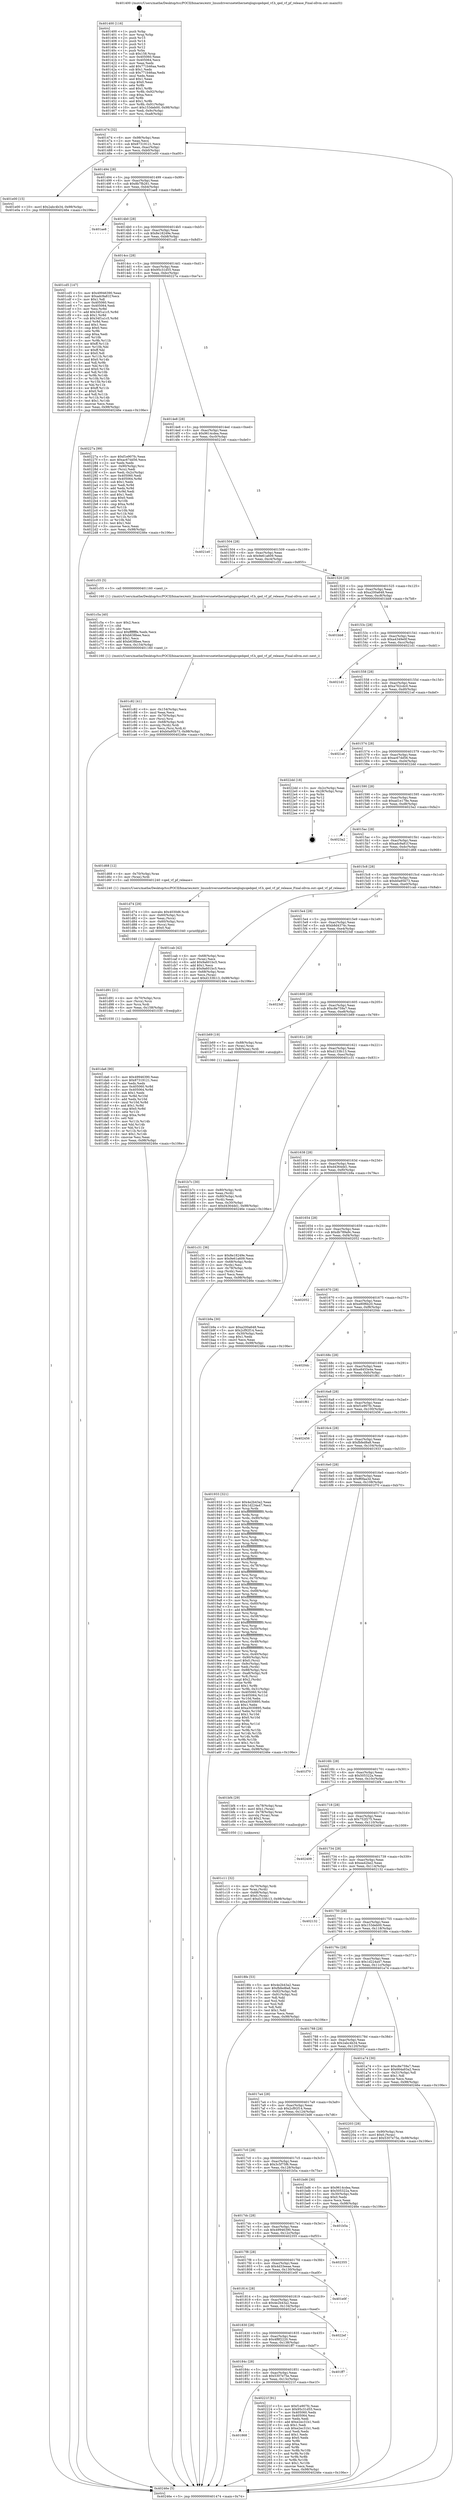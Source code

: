 digraph "0x401400" {
  label = "0x401400 (/mnt/c/Users/mathe/Desktop/tcc/POCII/binaries/extr_linuxdriversnetethernetqlogicqedqed_vf.h_qed_vf_pf_release_Final-ollvm.out::main(0))"
  labelloc = "t"
  node[shape=record]

  Entry [label="",width=0.3,height=0.3,shape=circle,fillcolor=black,style=filled]
  "0x401474" [label="{
     0x401474 [32]\l
     | [instrs]\l
     &nbsp;&nbsp;0x401474 \<+6\>: mov -0x98(%rbp),%eax\l
     &nbsp;&nbsp;0x40147a \<+2\>: mov %eax,%ecx\l
     &nbsp;&nbsp;0x40147c \<+6\>: sub $0x87319121,%ecx\l
     &nbsp;&nbsp;0x401482 \<+6\>: mov %eax,-0xac(%rbp)\l
     &nbsp;&nbsp;0x401488 \<+6\>: mov %ecx,-0xb0(%rbp)\l
     &nbsp;&nbsp;0x40148e \<+6\>: je 0000000000401e00 \<main+0xa00\>\l
  }"]
  "0x401e00" [label="{
     0x401e00 [15]\l
     | [instrs]\l
     &nbsp;&nbsp;0x401e00 \<+10\>: movl $0x2abc4b34,-0x98(%rbp)\l
     &nbsp;&nbsp;0x401e0a \<+5\>: jmp 000000000040246e \<main+0x106e\>\l
  }"]
  "0x401494" [label="{
     0x401494 [28]\l
     | [instrs]\l
     &nbsp;&nbsp;0x401494 \<+5\>: jmp 0000000000401499 \<main+0x99\>\l
     &nbsp;&nbsp;0x401499 \<+6\>: mov -0xac(%rbp),%eax\l
     &nbsp;&nbsp;0x40149f \<+5\>: sub $0x8b7fb261,%eax\l
     &nbsp;&nbsp;0x4014a4 \<+6\>: mov %eax,-0xb4(%rbp)\l
     &nbsp;&nbsp;0x4014aa \<+6\>: je 0000000000401ae8 \<main+0x6e8\>\l
  }"]
  Exit [label="",width=0.3,height=0.3,shape=circle,fillcolor=black,style=filled,peripheries=2]
  "0x401ae8" [label="{
     0x401ae8\l
  }", style=dashed]
  "0x4014b0" [label="{
     0x4014b0 [28]\l
     | [instrs]\l
     &nbsp;&nbsp;0x4014b0 \<+5\>: jmp 00000000004014b5 \<main+0xb5\>\l
     &nbsp;&nbsp;0x4014b5 \<+6\>: mov -0xac(%rbp),%eax\l
     &nbsp;&nbsp;0x4014bb \<+5\>: sub $0x8e18249e,%eax\l
     &nbsp;&nbsp;0x4014c0 \<+6\>: mov %eax,-0xb8(%rbp)\l
     &nbsp;&nbsp;0x4014c6 \<+6\>: je 0000000000401cd5 \<main+0x8d5\>\l
  }"]
  "0x401868" [label="{
     0x401868\l
  }", style=dashed]
  "0x401cd5" [label="{
     0x401cd5 [147]\l
     | [instrs]\l
     &nbsp;&nbsp;0x401cd5 \<+5\>: mov $0x49946390,%eax\l
     &nbsp;&nbsp;0x401cda \<+5\>: mov $0xadc9a81f,%ecx\l
     &nbsp;&nbsp;0x401cdf \<+2\>: mov $0x1,%dl\l
     &nbsp;&nbsp;0x401ce1 \<+7\>: mov 0x405060,%esi\l
     &nbsp;&nbsp;0x401ce8 \<+7\>: mov 0x405064,%edi\l
     &nbsp;&nbsp;0x401cef \<+3\>: mov %esi,%r8d\l
     &nbsp;&nbsp;0x401cf2 \<+7\>: add $0x34f1a1c5,%r8d\l
     &nbsp;&nbsp;0x401cf9 \<+4\>: sub $0x1,%r8d\l
     &nbsp;&nbsp;0x401cfd \<+7\>: sub $0x34f1a1c5,%r8d\l
     &nbsp;&nbsp;0x401d04 \<+4\>: imul %r8d,%esi\l
     &nbsp;&nbsp;0x401d08 \<+3\>: and $0x1,%esi\l
     &nbsp;&nbsp;0x401d0b \<+3\>: cmp $0x0,%esi\l
     &nbsp;&nbsp;0x401d0e \<+4\>: sete %r9b\l
     &nbsp;&nbsp;0x401d12 \<+3\>: cmp $0xa,%edi\l
     &nbsp;&nbsp;0x401d15 \<+4\>: setl %r10b\l
     &nbsp;&nbsp;0x401d19 \<+3\>: mov %r9b,%r11b\l
     &nbsp;&nbsp;0x401d1c \<+4\>: xor $0xff,%r11b\l
     &nbsp;&nbsp;0x401d20 \<+3\>: mov %r10b,%bl\l
     &nbsp;&nbsp;0x401d23 \<+3\>: xor $0xff,%bl\l
     &nbsp;&nbsp;0x401d26 \<+3\>: xor $0x0,%dl\l
     &nbsp;&nbsp;0x401d29 \<+3\>: mov %r11b,%r14b\l
     &nbsp;&nbsp;0x401d2c \<+4\>: and $0x0,%r14b\l
     &nbsp;&nbsp;0x401d30 \<+3\>: and %dl,%r9b\l
     &nbsp;&nbsp;0x401d33 \<+3\>: mov %bl,%r15b\l
     &nbsp;&nbsp;0x401d36 \<+4\>: and $0x0,%r15b\l
     &nbsp;&nbsp;0x401d3a \<+3\>: and %dl,%r10b\l
     &nbsp;&nbsp;0x401d3d \<+3\>: or %r9b,%r14b\l
     &nbsp;&nbsp;0x401d40 \<+3\>: or %r10b,%r15b\l
     &nbsp;&nbsp;0x401d43 \<+3\>: xor %r15b,%r14b\l
     &nbsp;&nbsp;0x401d46 \<+3\>: or %bl,%r11b\l
     &nbsp;&nbsp;0x401d49 \<+4\>: xor $0xff,%r11b\l
     &nbsp;&nbsp;0x401d4d \<+3\>: or $0x0,%dl\l
     &nbsp;&nbsp;0x401d50 \<+3\>: and %dl,%r11b\l
     &nbsp;&nbsp;0x401d53 \<+3\>: or %r11b,%r14b\l
     &nbsp;&nbsp;0x401d56 \<+4\>: test $0x1,%r14b\l
     &nbsp;&nbsp;0x401d5a \<+3\>: cmovne %ecx,%eax\l
     &nbsp;&nbsp;0x401d5d \<+6\>: mov %eax,-0x98(%rbp)\l
     &nbsp;&nbsp;0x401d63 \<+5\>: jmp 000000000040246e \<main+0x106e\>\l
  }"]
  "0x4014cc" [label="{
     0x4014cc [28]\l
     | [instrs]\l
     &nbsp;&nbsp;0x4014cc \<+5\>: jmp 00000000004014d1 \<main+0xd1\>\l
     &nbsp;&nbsp;0x4014d1 \<+6\>: mov -0xac(%rbp),%eax\l
     &nbsp;&nbsp;0x4014d7 \<+5\>: sub $0x95c31d55,%eax\l
     &nbsp;&nbsp;0x4014dc \<+6\>: mov %eax,-0xbc(%rbp)\l
     &nbsp;&nbsp;0x4014e2 \<+6\>: je 000000000040227a \<main+0xe7a\>\l
  }"]
  "0x40221f" [label="{
     0x40221f [91]\l
     | [instrs]\l
     &nbsp;&nbsp;0x40221f \<+5\>: mov $0xf1e907fc,%eax\l
     &nbsp;&nbsp;0x402224 \<+5\>: mov $0x95c31d55,%ecx\l
     &nbsp;&nbsp;0x402229 \<+7\>: mov 0x405060,%edx\l
     &nbsp;&nbsp;0x402230 \<+7\>: mov 0x405064,%esi\l
     &nbsp;&nbsp;0x402237 \<+2\>: mov %edx,%edi\l
     &nbsp;&nbsp;0x402239 \<+6\>: add $0xe2ec31b1,%edi\l
     &nbsp;&nbsp;0x40223f \<+3\>: sub $0x1,%edi\l
     &nbsp;&nbsp;0x402242 \<+6\>: sub $0xe2ec31b1,%edi\l
     &nbsp;&nbsp;0x402248 \<+3\>: imul %edi,%edx\l
     &nbsp;&nbsp;0x40224b \<+3\>: and $0x1,%edx\l
     &nbsp;&nbsp;0x40224e \<+3\>: cmp $0x0,%edx\l
     &nbsp;&nbsp;0x402251 \<+4\>: sete %r8b\l
     &nbsp;&nbsp;0x402255 \<+3\>: cmp $0xa,%esi\l
     &nbsp;&nbsp;0x402258 \<+4\>: setl %r9b\l
     &nbsp;&nbsp;0x40225c \<+3\>: mov %r8b,%r10b\l
     &nbsp;&nbsp;0x40225f \<+3\>: and %r9b,%r10b\l
     &nbsp;&nbsp;0x402262 \<+3\>: xor %r9b,%r8b\l
     &nbsp;&nbsp;0x402265 \<+3\>: or %r8b,%r10b\l
     &nbsp;&nbsp;0x402268 \<+4\>: test $0x1,%r10b\l
     &nbsp;&nbsp;0x40226c \<+3\>: cmovne %ecx,%eax\l
     &nbsp;&nbsp;0x40226f \<+6\>: mov %eax,-0x98(%rbp)\l
     &nbsp;&nbsp;0x402275 \<+5\>: jmp 000000000040246e \<main+0x106e\>\l
  }"]
  "0x40227a" [label="{
     0x40227a [99]\l
     | [instrs]\l
     &nbsp;&nbsp;0x40227a \<+5\>: mov $0xf1e907fc,%eax\l
     &nbsp;&nbsp;0x40227f \<+5\>: mov $0xac67dd56,%ecx\l
     &nbsp;&nbsp;0x402284 \<+2\>: xor %edx,%edx\l
     &nbsp;&nbsp;0x402286 \<+7\>: mov -0x90(%rbp),%rsi\l
     &nbsp;&nbsp;0x40228d \<+2\>: mov (%rsi),%edi\l
     &nbsp;&nbsp;0x40228f \<+3\>: mov %edi,-0x2c(%rbp)\l
     &nbsp;&nbsp;0x402292 \<+7\>: mov 0x405060,%edi\l
     &nbsp;&nbsp;0x402299 \<+8\>: mov 0x405064,%r8d\l
     &nbsp;&nbsp;0x4022a1 \<+3\>: sub $0x1,%edx\l
     &nbsp;&nbsp;0x4022a4 \<+3\>: mov %edi,%r9d\l
     &nbsp;&nbsp;0x4022a7 \<+3\>: add %edx,%r9d\l
     &nbsp;&nbsp;0x4022aa \<+4\>: imul %r9d,%edi\l
     &nbsp;&nbsp;0x4022ae \<+3\>: and $0x1,%edi\l
     &nbsp;&nbsp;0x4022b1 \<+3\>: cmp $0x0,%edi\l
     &nbsp;&nbsp;0x4022b4 \<+4\>: sete %r10b\l
     &nbsp;&nbsp;0x4022b8 \<+4\>: cmp $0xa,%r8d\l
     &nbsp;&nbsp;0x4022bc \<+4\>: setl %r11b\l
     &nbsp;&nbsp;0x4022c0 \<+3\>: mov %r10b,%bl\l
     &nbsp;&nbsp;0x4022c3 \<+3\>: and %r11b,%bl\l
     &nbsp;&nbsp;0x4022c6 \<+3\>: xor %r11b,%r10b\l
     &nbsp;&nbsp;0x4022c9 \<+3\>: or %r10b,%bl\l
     &nbsp;&nbsp;0x4022cc \<+3\>: test $0x1,%bl\l
     &nbsp;&nbsp;0x4022cf \<+3\>: cmovne %ecx,%eax\l
     &nbsp;&nbsp;0x4022d2 \<+6\>: mov %eax,-0x98(%rbp)\l
     &nbsp;&nbsp;0x4022d8 \<+5\>: jmp 000000000040246e \<main+0x106e\>\l
  }"]
  "0x4014e8" [label="{
     0x4014e8 [28]\l
     | [instrs]\l
     &nbsp;&nbsp;0x4014e8 \<+5\>: jmp 00000000004014ed \<main+0xed\>\l
     &nbsp;&nbsp;0x4014ed \<+6\>: mov -0xac(%rbp),%eax\l
     &nbsp;&nbsp;0x4014f3 \<+5\>: sub $0x9614cdea,%eax\l
     &nbsp;&nbsp;0x4014f8 \<+6\>: mov %eax,-0xc0(%rbp)\l
     &nbsp;&nbsp;0x4014fe \<+6\>: je 00000000004021e0 \<main+0xde0\>\l
  }"]
  "0x40184c" [label="{
     0x40184c [28]\l
     | [instrs]\l
     &nbsp;&nbsp;0x40184c \<+5\>: jmp 0000000000401851 \<main+0x451\>\l
     &nbsp;&nbsp;0x401851 \<+6\>: mov -0xac(%rbp),%eax\l
     &nbsp;&nbsp;0x401857 \<+5\>: sub $0x5307e75e,%eax\l
     &nbsp;&nbsp;0x40185c \<+6\>: mov %eax,-0x13c(%rbp)\l
     &nbsp;&nbsp;0x401862 \<+6\>: je 000000000040221f \<main+0xe1f\>\l
  }"]
  "0x4021e0" [label="{
     0x4021e0\l
  }", style=dashed]
  "0x401504" [label="{
     0x401504 [28]\l
     | [instrs]\l
     &nbsp;&nbsp;0x401504 \<+5\>: jmp 0000000000401509 \<main+0x109\>\l
     &nbsp;&nbsp;0x401509 \<+6\>: mov -0xac(%rbp),%eax\l
     &nbsp;&nbsp;0x40150f \<+5\>: sub $0x9e61a609,%eax\l
     &nbsp;&nbsp;0x401514 \<+6\>: mov %eax,-0xc4(%rbp)\l
     &nbsp;&nbsp;0x40151a \<+6\>: je 0000000000401c55 \<main+0x855\>\l
  }"]
  "0x401ff7" [label="{
     0x401ff7\l
  }", style=dashed]
  "0x401c55" [label="{
     0x401c55 [5]\l
     | [instrs]\l
     &nbsp;&nbsp;0x401c55 \<+5\>: call 0000000000401160 \<next_i\>\l
     | [calls]\l
     &nbsp;&nbsp;0x401160 \{1\} (/mnt/c/Users/mathe/Desktop/tcc/POCII/binaries/extr_linuxdriversnetethernetqlogicqedqed_vf.h_qed_vf_pf_release_Final-ollvm.out::next_i)\l
  }"]
  "0x401520" [label="{
     0x401520 [28]\l
     | [instrs]\l
     &nbsp;&nbsp;0x401520 \<+5\>: jmp 0000000000401525 \<main+0x125\>\l
     &nbsp;&nbsp;0x401525 \<+6\>: mov -0xac(%rbp),%eax\l
     &nbsp;&nbsp;0x40152b \<+5\>: sub $0xa200a648,%eax\l
     &nbsp;&nbsp;0x401530 \<+6\>: mov %eax,-0xc8(%rbp)\l
     &nbsp;&nbsp;0x401536 \<+6\>: je 0000000000401bb8 \<main+0x7b8\>\l
  }"]
  "0x401830" [label="{
     0x401830 [28]\l
     | [instrs]\l
     &nbsp;&nbsp;0x401830 \<+5\>: jmp 0000000000401835 \<main+0x435\>\l
     &nbsp;&nbsp;0x401835 \<+6\>: mov -0xac(%rbp),%eax\l
     &nbsp;&nbsp;0x40183b \<+5\>: sub $0x4f8f2220,%eax\l
     &nbsp;&nbsp;0x401840 \<+6\>: mov %eax,-0x138(%rbp)\l
     &nbsp;&nbsp;0x401846 \<+6\>: je 0000000000401ff7 \<main+0xbf7\>\l
  }"]
  "0x401bb8" [label="{
     0x401bb8\l
  }", style=dashed]
  "0x40153c" [label="{
     0x40153c [28]\l
     | [instrs]\l
     &nbsp;&nbsp;0x40153c \<+5\>: jmp 0000000000401541 \<main+0x141\>\l
     &nbsp;&nbsp;0x401541 \<+6\>: mov -0xac(%rbp),%eax\l
     &nbsp;&nbsp;0x401547 \<+5\>: sub $0xa4349e0f,%eax\l
     &nbsp;&nbsp;0x40154c \<+6\>: mov %eax,-0xcc(%rbp)\l
     &nbsp;&nbsp;0x401552 \<+6\>: je 00000000004021d1 \<main+0xdd1\>\l
  }"]
  "0x4022ef" [label="{
     0x4022ef\l
  }", style=dashed]
  "0x4021d1" [label="{
     0x4021d1\l
  }", style=dashed]
  "0x401558" [label="{
     0x401558 [28]\l
     | [instrs]\l
     &nbsp;&nbsp;0x401558 \<+5\>: jmp 000000000040155d \<main+0x15d\>\l
     &nbsp;&nbsp;0x40155d \<+6\>: mov -0xac(%rbp),%eax\l
     &nbsp;&nbsp;0x401563 \<+5\>: sub $0xa762cdc0,%eax\l
     &nbsp;&nbsp;0x401568 \<+6\>: mov %eax,-0xd0(%rbp)\l
     &nbsp;&nbsp;0x40156e \<+6\>: je 00000000004021ef \<main+0xdef\>\l
  }"]
  "0x401814" [label="{
     0x401814 [28]\l
     | [instrs]\l
     &nbsp;&nbsp;0x401814 \<+5\>: jmp 0000000000401819 \<main+0x419\>\l
     &nbsp;&nbsp;0x401819 \<+6\>: mov -0xac(%rbp),%eax\l
     &nbsp;&nbsp;0x40181f \<+5\>: sub $0x4e2b43a2,%eax\l
     &nbsp;&nbsp;0x401824 \<+6\>: mov %eax,-0x134(%rbp)\l
     &nbsp;&nbsp;0x40182a \<+6\>: je 00000000004022ef \<main+0xeef\>\l
  }"]
  "0x4021ef" [label="{
     0x4021ef\l
  }", style=dashed]
  "0x401574" [label="{
     0x401574 [28]\l
     | [instrs]\l
     &nbsp;&nbsp;0x401574 \<+5\>: jmp 0000000000401579 \<main+0x179\>\l
     &nbsp;&nbsp;0x401579 \<+6\>: mov -0xac(%rbp),%eax\l
     &nbsp;&nbsp;0x40157f \<+5\>: sub $0xac67dd56,%eax\l
     &nbsp;&nbsp;0x401584 \<+6\>: mov %eax,-0xd4(%rbp)\l
     &nbsp;&nbsp;0x40158a \<+6\>: je 00000000004022dd \<main+0xedd\>\l
  }"]
  "0x401e0f" [label="{
     0x401e0f\l
  }", style=dashed]
  "0x4022dd" [label="{
     0x4022dd [18]\l
     | [instrs]\l
     &nbsp;&nbsp;0x4022dd \<+3\>: mov -0x2c(%rbp),%eax\l
     &nbsp;&nbsp;0x4022e0 \<+4\>: lea -0x28(%rbp),%rsp\l
     &nbsp;&nbsp;0x4022e4 \<+1\>: pop %rbx\l
     &nbsp;&nbsp;0x4022e5 \<+2\>: pop %r12\l
     &nbsp;&nbsp;0x4022e7 \<+2\>: pop %r13\l
     &nbsp;&nbsp;0x4022e9 \<+2\>: pop %r14\l
     &nbsp;&nbsp;0x4022eb \<+2\>: pop %r15\l
     &nbsp;&nbsp;0x4022ed \<+1\>: pop %rbp\l
     &nbsp;&nbsp;0x4022ee \<+1\>: ret\l
  }"]
  "0x401590" [label="{
     0x401590 [28]\l
     | [instrs]\l
     &nbsp;&nbsp;0x401590 \<+5\>: jmp 0000000000401595 \<main+0x195\>\l
     &nbsp;&nbsp;0x401595 \<+6\>: mov -0xac(%rbp),%eax\l
     &nbsp;&nbsp;0x40159b \<+5\>: sub $0xad1e178e,%eax\l
     &nbsp;&nbsp;0x4015a0 \<+6\>: mov %eax,-0xd8(%rbp)\l
     &nbsp;&nbsp;0x4015a6 \<+6\>: je 00000000004023a2 \<main+0xfa2\>\l
  }"]
  "0x4017f8" [label="{
     0x4017f8 [28]\l
     | [instrs]\l
     &nbsp;&nbsp;0x4017f8 \<+5\>: jmp 00000000004017fd \<main+0x3fd\>\l
     &nbsp;&nbsp;0x4017fd \<+6\>: mov -0xac(%rbp),%eax\l
     &nbsp;&nbsp;0x401803 \<+5\>: sub $0x4d33eeae,%eax\l
     &nbsp;&nbsp;0x401808 \<+6\>: mov %eax,-0x130(%rbp)\l
     &nbsp;&nbsp;0x40180e \<+6\>: je 0000000000401e0f \<main+0xa0f\>\l
  }"]
  "0x4023a2" [label="{
     0x4023a2\l
  }", style=dashed]
  "0x4015ac" [label="{
     0x4015ac [28]\l
     | [instrs]\l
     &nbsp;&nbsp;0x4015ac \<+5\>: jmp 00000000004015b1 \<main+0x1b1\>\l
     &nbsp;&nbsp;0x4015b1 \<+6\>: mov -0xac(%rbp),%eax\l
     &nbsp;&nbsp;0x4015b7 \<+5\>: sub $0xadc9a81f,%eax\l
     &nbsp;&nbsp;0x4015bc \<+6\>: mov %eax,-0xdc(%rbp)\l
     &nbsp;&nbsp;0x4015c2 \<+6\>: je 0000000000401d68 \<main+0x968\>\l
  }"]
  "0x402355" [label="{
     0x402355\l
  }", style=dashed]
  "0x401d68" [label="{
     0x401d68 [12]\l
     | [instrs]\l
     &nbsp;&nbsp;0x401d68 \<+4\>: mov -0x70(%rbp),%rax\l
     &nbsp;&nbsp;0x401d6c \<+3\>: mov (%rax),%rdi\l
     &nbsp;&nbsp;0x401d6f \<+5\>: call 0000000000401240 \<qed_vf_pf_release\>\l
     | [calls]\l
     &nbsp;&nbsp;0x401240 \{1\} (/mnt/c/Users/mathe/Desktop/tcc/POCII/binaries/extr_linuxdriversnetethernetqlogicqedqed_vf.h_qed_vf_pf_release_Final-ollvm.out::qed_vf_pf_release)\l
  }"]
  "0x4015c8" [label="{
     0x4015c8 [28]\l
     | [instrs]\l
     &nbsp;&nbsp;0x4015c8 \<+5\>: jmp 00000000004015cd \<main+0x1cd\>\l
     &nbsp;&nbsp;0x4015cd \<+6\>: mov -0xac(%rbp),%eax\l
     &nbsp;&nbsp;0x4015d3 \<+5\>: sub $0xb0a95b73,%eax\l
     &nbsp;&nbsp;0x4015d8 \<+6\>: mov %eax,-0xe0(%rbp)\l
     &nbsp;&nbsp;0x4015de \<+6\>: je 0000000000401cab \<main+0x8ab\>\l
  }"]
  "0x4017dc" [label="{
     0x4017dc [28]\l
     | [instrs]\l
     &nbsp;&nbsp;0x4017dc \<+5\>: jmp 00000000004017e1 \<main+0x3e1\>\l
     &nbsp;&nbsp;0x4017e1 \<+6\>: mov -0xac(%rbp),%eax\l
     &nbsp;&nbsp;0x4017e7 \<+5\>: sub $0x49946390,%eax\l
     &nbsp;&nbsp;0x4017ec \<+6\>: mov %eax,-0x12c(%rbp)\l
     &nbsp;&nbsp;0x4017f2 \<+6\>: je 0000000000402355 \<main+0xf55\>\l
  }"]
  "0x401cab" [label="{
     0x401cab [42]\l
     | [instrs]\l
     &nbsp;&nbsp;0x401cab \<+4\>: mov -0x68(%rbp),%rax\l
     &nbsp;&nbsp;0x401caf \<+2\>: mov (%rax),%ecx\l
     &nbsp;&nbsp;0x401cb1 \<+6\>: add $0x9a601bc5,%ecx\l
     &nbsp;&nbsp;0x401cb7 \<+3\>: add $0x1,%ecx\l
     &nbsp;&nbsp;0x401cba \<+6\>: sub $0x9a601bc5,%ecx\l
     &nbsp;&nbsp;0x401cc0 \<+4\>: mov -0x68(%rbp),%rax\l
     &nbsp;&nbsp;0x401cc4 \<+2\>: mov %ecx,(%rax)\l
     &nbsp;&nbsp;0x401cc6 \<+10\>: movl $0xd133fc13,-0x98(%rbp)\l
     &nbsp;&nbsp;0x401cd0 \<+5\>: jmp 000000000040246e \<main+0x106e\>\l
  }"]
  "0x4015e4" [label="{
     0x4015e4 [28]\l
     | [instrs]\l
     &nbsp;&nbsp;0x4015e4 \<+5\>: jmp 00000000004015e9 \<main+0x1e9\>\l
     &nbsp;&nbsp;0x4015e9 \<+6\>: mov -0xac(%rbp),%eax\l
     &nbsp;&nbsp;0x4015ef \<+5\>: sub $0xb8d4374c,%eax\l
     &nbsp;&nbsp;0x4015f4 \<+6\>: mov %eax,-0xe4(%rbp)\l
     &nbsp;&nbsp;0x4015fa \<+6\>: je 00000000004023df \<main+0xfdf\>\l
  }"]
  "0x401b5a" [label="{
     0x401b5a\l
  }", style=dashed]
  "0x4023df" [label="{
     0x4023df\l
  }", style=dashed]
  "0x401600" [label="{
     0x401600 [28]\l
     | [instrs]\l
     &nbsp;&nbsp;0x401600 \<+5\>: jmp 0000000000401605 \<main+0x205\>\l
     &nbsp;&nbsp;0x401605 \<+6\>: mov -0xac(%rbp),%eax\l
     &nbsp;&nbsp;0x40160b \<+5\>: sub $0xc8e759a7,%eax\l
     &nbsp;&nbsp;0x401610 \<+6\>: mov %eax,-0xe8(%rbp)\l
     &nbsp;&nbsp;0x401616 \<+6\>: je 0000000000401b69 \<main+0x769\>\l
  }"]
  "0x401da6" [label="{
     0x401da6 [90]\l
     | [instrs]\l
     &nbsp;&nbsp;0x401da6 \<+5\>: mov $0x49946390,%eax\l
     &nbsp;&nbsp;0x401dab \<+5\>: mov $0x87319121,%esi\l
     &nbsp;&nbsp;0x401db0 \<+2\>: xor %edx,%edx\l
     &nbsp;&nbsp;0x401db2 \<+8\>: mov 0x405060,%r8d\l
     &nbsp;&nbsp;0x401dba \<+8\>: mov 0x405064,%r9d\l
     &nbsp;&nbsp;0x401dc2 \<+3\>: sub $0x1,%edx\l
     &nbsp;&nbsp;0x401dc5 \<+3\>: mov %r8d,%r10d\l
     &nbsp;&nbsp;0x401dc8 \<+3\>: add %edx,%r10d\l
     &nbsp;&nbsp;0x401dcb \<+4\>: imul %r10d,%r8d\l
     &nbsp;&nbsp;0x401dcf \<+4\>: and $0x1,%r8d\l
     &nbsp;&nbsp;0x401dd3 \<+4\>: cmp $0x0,%r8d\l
     &nbsp;&nbsp;0x401dd7 \<+4\>: sete %r11b\l
     &nbsp;&nbsp;0x401ddb \<+4\>: cmp $0xa,%r9d\l
     &nbsp;&nbsp;0x401ddf \<+3\>: setl %bl\l
     &nbsp;&nbsp;0x401de2 \<+3\>: mov %r11b,%r14b\l
     &nbsp;&nbsp;0x401de5 \<+3\>: and %bl,%r14b\l
     &nbsp;&nbsp;0x401de8 \<+3\>: xor %bl,%r11b\l
     &nbsp;&nbsp;0x401deb \<+3\>: or %r11b,%r14b\l
     &nbsp;&nbsp;0x401dee \<+4\>: test $0x1,%r14b\l
     &nbsp;&nbsp;0x401df2 \<+3\>: cmovne %esi,%eax\l
     &nbsp;&nbsp;0x401df5 \<+6\>: mov %eax,-0x98(%rbp)\l
     &nbsp;&nbsp;0x401dfb \<+5\>: jmp 000000000040246e \<main+0x106e\>\l
  }"]
  "0x401b69" [label="{
     0x401b69 [19]\l
     | [instrs]\l
     &nbsp;&nbsp;0x401b69 \<+7\>: mov -0x88(%rbp),%rax\l
     &nbsp;&nbsp;0x401b70 \<+3\>: mov (%rax),%rax\l
     &nbsp;&nbsp;0x401b73 \<+4\>: mov 0x8(%rax),%rdi\l
     &nbsp;&nbsp;0x401b77 \<+5\>: call 0000000000401060 \<atoi@plt\>\l
     | [calls]\l
     &nbsp;&nbsp;0x401060 \{1\} (unknown)\l
  }"]
  "0x40161c" [label="{
     0x40161c [28]\l
     | [instrs]\l
     &nbsp;&nbsp;0x40161c \<+5\>: jmp 0000000000401621 \<main+0x221\>\l
     &nbsp;&nbsp;0x401621 \<+6\>: mov -0xac(%rbp),%eax\l
     &nbsp;&nbsp;0x401627 \<+5\>: sub $0xd133fc13,%eax\l
     &nbsp;&nbsp;0x40162c \<+6\>: mov %eax,-0xec(%rbp)\l
     &nbsp;&nbsp;0x401632 \<+6\>: je 0000000000401c31 \<main+0x831\>\l
  }"]
  "0x401d91" [label="{
     0x401d91 [21]\l
     | [instrs]\l
     &nbsp;&nbsp;0x401d91 \<+4\>: mov -0x70(%rbp),%rcx\l
     &nbsp;&nbsp;0x401d95 \<+3\>: mov (%rcx),%rcx\l
     &nbsp;&nbsp;0x401d98 \<+3\>: mov %rcx,%rdi\l
     &nbsp;&nbsp;0x401d9b \<+6\>: mov %eax,-0x158(%rbp)\l
     &nbsp;&nbsp;0x401da1 \<+5\>: call 0000000000401030 \<free@plt\>\l
     | [calls]\l
     &nbsp;&nbsp;0x401030 \{1\} (unknown)\l
  }"]
  "0x401c31" [label="{
     0x401c31 [36]\l
     | [instrs]\l
     &nbsp;&nbsp;0x401c31 \<+5\>: mov $0x8e18249e,%eax\l
     &nbsp;&nbsp;0x401c36 \<+5\>: mov $0x9e61a609,%ecx\l
     &nbsp;&nbsp;0x401c3b \<+4\>: mov -0x68(%rbp),%rdx\l
     &nbsp;&nbsp;0x401c3f \<+2\>: mov (%rdx),%esi\l
     &nbsp;&nbsp;0x401c41 \<+4\>: mov -0x78(%rbp),%rdx\l
     &nbsp;&nbsp;0x401c45 \<+2\>: cmp (%rdx),%esi\l
     &nbsp;&nbsp;0x401c47 \<+3\>: cmovl %ecx,%eax\l
     &nbsp;&nbsp;0x401c4a \<+6\>: mov %eax,-0x98(%rbp)\l
     &nbsp;&nbsp;0x401c50 \<+5\>: jmp 000000000040246e \<main+0x106e\>\l
  }"]
  "0x401638" [label="{
     0x401638 [28]\l
     | [instrs]\l
     &nbsp;&nbsp;0x401638 \<+5\>: jmp 000000000040163d \<main+0x23d\>\l
     &nbsp;&nbsp;0x40163d \<+6\>: mov -0xac(%rbp),%eax\l
     &nbsp;&nbsp;0x401643 \<+5\>: sub $0xd4364dd1,%eax\l
     &nbsp;&nbsp;0x401648 \<+6\>: mov %eax,-0xf0(%rbp)\l
     &nbsp;&nbsp;0x40164e \<+6\>: je 0000000000401b9a \<main+0x79a\>\l
  }"]
  "0x401d74" [label="{
     0x401d74 [29]\l
     | [instrs]\l
     &nbsp;&nbsp;0x401d74 \<+10\>: movabs $0x4030d6,%rdi\l
     &nbsp;&nbsp;0x401d7e \<+4\>: mov -0x60(%rbp),%rcx\l
     &nbsp;&nbsp;0x401d82 \<+2\>: mov %eax,(%rcx)\l
     &nbsp;&nbsp;0x401d84 \<+4\>: mov -0x60(%rbp),%rcx\l
     &nbsp;&nbsp;0x401d88 \<+2\>: mov (%rcx),%esi\l
     &nbsp;&nbsp;0x401d8a \<+2\>: mov $0x0,%al\l
     &nbsp;&nbsp;0x401d8c \<+5\>: call 0000000000401040 \<printf@plt\>\l
     | [calls]\l
     &nbsp;&nbsp;0x401040 \{1\} (unknown)\l
  }"]
  "0x401b9a" [label="{
     0x401b9a [30]\l
     | [instrs]\l
     &nbsp;&nbsp;0x401b9a \<+5\>: mov $0xa200a648,%eax\l
     &nbsp;&nbsp;0x401b9f \<+5\>: mov $0x2cf92f14,%ecx\l
     &nbsp;&nbsp;0x401ba4 \<+3\>: mov -0x30(%rbp),%edx\l
     &nbsp;&nbsp;0x401ba7 \<+3\>: cmp $0x1,%edx\l
     &nbsp;&nbsp;0x401baa \<+3\>: cmovl %ecx,%eax\l
     &nbsp;&nbsp;0x401bad \<+6\>: mov %eax,-0x98(%rbp)\l
     &nbsp;&nbsp;0x401bb3 \<+5\>: jmp 000000000040246e \<main+0x106e\>\l
  }"]
  "0x401654" [label="{
     0x401654 [28]\l
     | [instrs]\l
     &nbsp;&nbsp;0x401654 \<+5\>: jmp 0000000000401659 \<main+0x259\>\l
     &nbsp;&nbsp;0x401659 \<+6\>: mov -0xac(%rbp),%eax\l
     &nbsp;&nbsp;0x40165f \<+5\>: sub $0xdb789a9c,%eax\l
     &nbsp;&nbsp;0x401664 \<+6\>: mov %eax,-0xf4(%rbp)\l
     &nbsp;&nbsp;0x40166a \<+6\>: je 0000000000402052 \<main+0xc52\>\l
  }"]
  "0x401c82" [label="{
     0x401c82 [41]\l
     | [instrs]\l
     &nbsp;&nbsp;0x401c82 \<+6\>: mov -0x154(%rbp),%ecx\l
     &nbsp;&nbsp;0x401c88 \<+3\>: imul %eax,%ecx\l
     &nbsp;&nbsp;0x401c8b \<+4\>: mov -0x70(%rbp),%rsi\l
     &nbsp;&nbsp;0x401c8f \<+3\>: mov (%rsi),%rsi\l
     &nbsp;&nbsp;0x401c92 \<+4\>: mov -0x68(%rbp),%rdi\l
     &nbsp;&nbsp;0x401c96 \<+3\>: movslq (%rdi),%rdi\l
     &nbsp;&nbsp;0x401c99 \<+3\>: mov %ecx,(%rsi,%rdi,4)\l
     &nbsp;&nbsp;0x401c9c \<+10\>: movl $0xb0a95b73,-0x98(%rbp)\l
     &nbsp;&nbsp;0x401ca6 \<+5\>: jmp 000000000040246e \<main+0x106e\>\l
  }"]
  "0x402052" [label="{
     0x402052\l
  }", style=dashed]
  "0x401670" [label="{
     0x401670 [28]\l
     | [instrs]\l
     &nbsp;&nbsp;0x401670 \<+5\>: jmp 0000000000401675 \<main+0x275\>\l
     &nbsp;&nbsp;0x401675 \<+6\>: mov -0xac(%rbp),%eax\l
     &nbsp;&nbsp;0x40167b \<+5\>: sub $0xe80f6b20,%eax\l
     &nbsp;&nbsp;0x401680 \<+6\>: mov %eax,-0xf8(%rbp)\l
     &nbsp;&nbsp;0x401686 \<+6\>: je 00000000004020dc \<main+0xcdc\>\l
  }"]
  "0x401c5a" [label="{
     0x401c5a [40]\l
     | [instrs]\l
     &nbsp;&nbsp;0x401c5a \<+5\>: mov $0x2,%ecx\l
     &nbsp;&nbsp;0x401c5f \<+1\>: cltd\l
     &nbsp;&nbsp;0x401c60 \<+2\>: idiv %ecx\l
     &nbsp;&nbsp;0x401c62 \<+6\>: imul $0xfffffffe,%edx,%ecx\l
     &nbsp;&nbsp;0x401c68 \<+6\>: sub $0xb638bee,%ecx\l
     &nbsp;&nbsp;0x401c6e \<+3\>: add $0x1,%ecx\l
     &nbsp;&nbsp;0x401c71 \<+6\>: add $0xb638bee,%ecx\l
     &nbsp;&nbsp;0x401c77 \<+6\>: mov %ecx,-0x154(%rbp)\l
     &nbsp;&nbsp;0x401c7d \<+5\>: call 0000000000401160 \<next_i\>\l
     | [calls]\l
     &nbsp;&nbsp;0x401160 \{1\} (/mnt/c/Users/mathe/Desktop/tcc/POCII/binaries/extr_linuxdriversnetethernetqlogicqedqed_vf.h_qed_vf_pf_release_Final-ollvm.out::next_i)\l
  }"]
  "0x4020dc" [label="{
     0x4020dc\l
  }", style=dashed]
  "0x40168c" [label="{
     0x40168c [28]\l
     | [instrs]\l
     &nbsp;&nbsp;0x40168c \<+5\>: jmp 0000000000401691 \<main+0x291\>\l
     &nbsp;&nbsp;0x401691 \<+6\>: mov -0xac(%rbp),%eax\l
     &nbsp;&nbsp;0x401697 \<+5\>: sub $0xe8455e4e,%eax\l
     &nbsp;&nbsp;0x40169c \<+6\>: mov %eax,-0xfc(%rbp)\l
     &nbsp;&nbsp;0x4016a2 \<+6\>: je 0000000000401f61 \<main+0xb61\>\l
  }"]
  "0x401c11" [label="{
     0x401c11 [32]\l
     | [instrs]\l
     &nbsp;&nbsp;0x401c11 \<+4\>: mov -0x70(%rbp),%rdi\l
     &nbsp;&nbsp;0x401c15 \<+3\>: mov %rax,(%rdi)\l
     &nbsp;&nbsp;0x401c18 \<+4\>: mov -0x68(%rbp),%rax\l
     &nbsp;&nbsp;0x401c1c \<+6\>: movl $0x0,(%rax)\l
     &nbsp;&nbsp;0x401c22 \<+10\>: movl $0xd133fc13,-0x98(%rbp)\l
     &nbsp;&nbsp;0x401c2c \<+5\>: jmp 000000000040246e \<main+0x106e\>\l
  }"]
  "0x401f61" [label="{
     0x401f61\l
  }", style=dashed]
  "0x4016a8" [label="{
     0x4016a8 [28]\l
     | [instrs]\l
     &nbsp;&nbsp;0x4016a8 \<+5\>: jmp 00000000004016ad \<main+0x2ad\>\l
     &nbsp;&nbsp;0x4016ad \<+6\>: mov -0xac(%rbp),%eax\l
     &nbsp;&nbsp;0x4016b3 \<+5\>: sub $0xf1e907fc,%eax\l
     &nbsp;&nbsp;0x4016b8 \<+6\>: mov %eax,-0x100(%rbp)\l
     &nbsp;&nbsp;0x4016be \<+6\>: je 0000000000402456 \<main+0x1056\>\l
  }"]
  "0x4017c0" [label="{
     0x4017c0 [28]\l
     | [instrs]\l
     &nbsp;&nbsp;0x4017c0 \<+5\>: jmp 00000000004017c5 \<main+0x3c5\>\l
     &nbsp;&nbsp;0x4017c5 \<+6\>: mov -0xac(%rbp),%eax\l
     &nbsp;&nbsp;0x4017cb \<+5\>: sub $0x3c5f75f6,%eax\l
     &nbsp;&nbsp;0x4017d0 \<+6\>: mov %eax,-0x128(%rbp)\l
     &nbsp;&nbsp;0x4017d6 \<+6\>: je 0000000000401b5a \<main+0x75a\>\l
  }"]
  "0x402456" [label="{
     0x402456\l
  }", style=dashed]
  "0x4016c4" [label="{
     0x4016c4 [28]\l
     | [instrs]\l
     &nbsp;&nbsp;0x4016c4 \<+5\>: jmp 00000000004016c9 \<main+0x2c9\>\l
     &nbsp;&nbsp;0x4016c9 \<+6\>: mov -0xac(%rbp),%eax\l
     &nbsp;&nbsp;0x4016cf \<+5\>: sub $0xfbfed8a8,%eax\l
     &nbsp;&nbsp;0x4016d4 \<+6\>: mov %eax,-0x104(%rbp)\l
     &nbsp;&nbsp;0x4016da \<+6\>: je 0000000000401933 \<main+0x533\>\l
  }"]
  "0x401bd6" [label="{
     0x401bd6 [30]\l
     | [instrs]\l
     &nbsp;&nbsp;0x401bd6 \<+5\>: mov $0x9614cdea,%eax\l
     &nbsp;&nbsp;0x401bdb \<+5\>: mov $0x505322a,%ecx\l
     &nbsp;&nbsp;0x401be0 \<+3\>: mov -0x30(%rbp),%edx\l
     &nbsp;&nbsp;0x401be3 \<+3\>: cmp $0x0,%edx\l
     &nbsp;&nbsp;0x401be6 \<+3\>: cmove %ecx,%eax\l
     &nbsp;&nbsp;0x401be9 \<+6\>: mov %eax,-0x98(%rbp)\l
     &nbsp;&nbsp;0x401bef \<+5\>: jmp 000000000040246e \<main+0x106e\>\l
  }"]
  "0x401933" [label="{
     0x401933 [321]\l
     | [instrs]\l
     &nbsp;&nbsp;0x401933 \<+5\>: mov $0x4e2b43a2,%eax\l
     &nbsp;&nbsp;0x401938 \<+5\>: mov $0x1d224a47,%ecx\l
     &nbsp;&nbsp;0x40193d \<+3\>: mov %rsp,%rdx\l
     &nbsp;&nbsp;0x401940 \<+4\>: add $0xfffffffffffffff0,%rdx\l
     &nbsp;&nbsp;0x401944 \<+3\>: mov %rdx,%rsp\l
     &nbsp;&nbsp;0x401947 \<+7\>: mov %rdx,-0x90(%rbp)\l
     &nbsp;&nbsp;0x40194e \<+3\>: mov %rsp,%rdx\l
     &nbsp;&nbsp;0x401951 \<+4\>: add $0xfffffffffffffff0,%rdx\l
     &nbsp;&nbsp;0x401955 \<+3\>: mov %rdx,%rsp\l
     &nbsp;&nbsp;0x401958 \<+3\>: mov %rsp,%rsi\l
     &nbsp;&nbsp;0x40195b \<+4\>: add $0xfffffffffffffff0,%rsi\l
     &nbsp;&nbsp;0x40195f \<+3\>: mov %rsi,%rsp\l
     &nbsp;&nbsp;0x401962 \<+7\>: mov %rsi,-0x88(%rbp)\l
     &nbsp;&nbsp;0x401969 \<+3\>: mov %rsp,%rsi\l
     &nbsp;&nbsp;0x40196c \<+4\>: add $0xfffffffffffffff0,%rsi\l
     &nbsp;&nbsp;0x401970 \<+3\>: mov %rsi,%rsp\l
     &nbsp;&nbsp;0x401973 \<+4\>: mov %rsi,-0x80(%rbp)\l
     &nbsp;&nbsp;0x401977 \<+3\>: mov %rsp,%rsi\l
     &nbsp;&nbsp;0x40197a \<+4\>: add $0xfffffffffffffff0,%rsi\l
     &nbsp;&nbsp;0x40197e \<+3\>: mov %rsi,%rsp\l
     &nbsp;&nbsp;0x401981 \<+4\>: mov %rsi,-0x78(%rbp)\l
     &nbsp;&nbsp;0x401985 \<+3\>: mov %rsp,%rsi\l
     &nbsp;&nbsp;0x401988 \<+4\>: add $0xfffffffffffffff0,%rsi\l
     &nbsp;&nbsp;0x40198c \<+3\>: mov %rsi,%rsp\l
     &nbsp;&nbsp;0x40198f \<+4\>: mov %rsi,-0x70(%rbp)\l
     &nbsp;&nbsp;0x401993 \<+3\>: mov %rsp,%rsi\l
     &nbsp;&nbsp;0x401996 \<+4\>: add $0xfffffffffffffff0,%rsi\l
     &nbsp;&nbsp;0x40199a \<+3\>: mov %rsi,%rsp\l
     &nbsp;&nbsp;0x40199d \<+4\>: mov %rsi,-0x68(%rbp)\l
     &nbsp;&nbsp;0x4019a1 \<+3\>: mov %rsp,%rsi\l
     &nbsp;&nbsp;0x4019a4 \<+4\>: add $0xfffffffffffffff0,%rsi\l
     &nbsp;&nbsp;0x4019a8 \<+3\>: mov %rsi,%rsp\l
     &nbsp;&nbsp;0x4019ab \<+4\>: mov %rsi,-0x60(%rbp)\l
     &nbsp;&nbsp;0x4019af \<+3\>: mov %rsp,%rsi\l
     &nbsp;&nbsp;0x4019b2 \<+4\>: add $0xfffffffffffffff0,%rsi\l
     &nbsp;&nbsp;0x4019b6 \<+3\>: mov %rsi,%rsp\l
     &nbsp;&nbsp;0x4019b9 \<+4\>: mov %rsi,-0x58(%rbp)\l
     &nbsp;&nbsp;0x4019bd \<+3\>: mov %rsp,%rsi\l
     &nbsp;&nbsp;0x4019c0 \<+4\>: add $0xfffffffffffffff0,%rsi\l
     &nbsp;&nbsp;0x4019c4 \<+3\>: mov %rsi,%rsp\l
     &nbsp;&nbsp;0x4019c7 \<+4\>: mov %rsi,-0x50(%rbp)\l
     &nbsp;&nbsp;0x4019cb \<+3\>: mov %rsp,%rsi\l
     &nbsp;&nbsp;0x4019ce \<+4\>: add $0xfffffffffffffff0,%rsi\l
     &nbsp;&nbsp;0x4019d2 \<+3\>: mov %rsi,%rsp\l
     &nbsp;&nbsp;0x4019d5 \<+4\>: mov %rsi,-0x48(%rbp)\l
     &nbsp;&nbsp;0x4019d9 \<+3\>: mov %rsp,%rsi\l
     &nbsp;&nbsp;0x4019dc \<+4\>: add $0xfffffffffffffff0,%rsi\l
     &nbsp;&nbsp;0x4019e0 \<+3\>: mov %rsi,%rsp\l
     &nbsp;&nbsp;0x4019e3 \<+4\>: mov %rsi,-0x40(%rbp)\l
     &nbsp;&nbsp;0x4019e7 \<+7\>: mov -0x90(%rbp),%rsi\l
     &nbsp;&nbsp;0x4019ee \<+6\>: movl $0x0,(%rsi)\l
     &nbsp;&nbsp;0x4019f4 \<+6\>: mov -0x9c(%rbp),%edi\l
     &nbsp;&nbsp;0x4019fa \<+2\>: mov %edi,(%rdx)\l
     &nbsp;&nbsp;0x4019fc \<+7\>: mov -0x88(%rbp),%rsi\l
     &nbsp;&nbsp;0x401a03 \<+7\>: mov -0xa8(%rbp),%r8\l
     &nbsp;&nbsp;0x401a0a \<+3\>: mov %r8,(%rsi)\l
     &nbsp;&nbsp;0x401a0d \<+3\>: cmpl $0x2,(%rdx)\l
     &nbsp;&nbsp;0x401a10 \<+4\>: setne %r9b\l
     &nbsp;&nbsp;0x401a14 \<+4\>: and $0x1,%r9b\l
     &nbsp;&nbsp;0x401a18 \<+4\>: mov %r9b,-0x31(%rbp)\l
     &nbsp;&nbsp;0x401a1c \<+8\>: mov 0x405060,%r10d\l
     &nbsp;&nbsp;0x401a24 \<+8\>: mov 0x405064,%r11d\l
     &nbsp;&nbsp;0x401a2c \<+3\>: mov %r10d,%ebx\l
     &nbsp;&nbsp;0x401a2f \<+6\>: sub $0xa3030895,%ebx\l
     &nbsp;&nbsp;0x401a35 \<+3\>: sub $0x1,%ebx\l
     &nbsp;&nbsp;0x401a38 \<+6\>: add $0xa3030895,%ebx\l
     &nbsp;&nbsp;0x401a3e \<+4\>: imul %ebx,%r10d\l
     &nbsp;&nbsp;0x401a42 \<+4\>: and $0x1,%r10d\l
     &nbsp;&nbsp;0x401a46 \<+4\>: cmp $0x0,%r10d\l
     &nbsp;&nbsp;0x401a4a \<+4\>: sete %r9b\l
     &nbsp;&nbsp;0x401a4e \<+4\>: cmp $0xa,%r11d\l
     &nbsp;&nbsp;0x401a52 \<+4\>: setl %r14b\l
     &nbsp;&nbsp;0x401a56 \<+3\>: mov %r9b,%r15b\l
     &nbsp;&nbsp;0x401a59 \<+3\>: and %r14b,%r15b\l
     &nbsp;&nbsp;0x401a5c \<+3\>: xor %r14b,%r9b\l
     &nbsp;&nbsp;0x401a5f \<+3\>: or %r9b,%r15b\l
     &nbsp;&nbsp;0x401a62 \<+4\>: test $0x1,%r15b\l
     &nbsp;&nbsp;0x401a66 \<+3\>: cmovne %ecx,%eax\l
     &nbsp;&nbsp;0x401a69 \<+6\>: mov %eax,-0x98(%rbp)\l
     &nbsp;&nbsp;0x401a6f \<+5\>: jmp 000000000040246e \<main+0x106e\>\l
  }"]
  "0x4016e0" [label="{
     0x4016e0 [28]\l
     | [instrs]\l
     &nbsp;&nbsp;0x4016e0 \<+5\>: jmp 00000000004016e5 \<main+0x2e5\>\l
     &nbsp;&nbsp;0x4016e5 \<+6\>: mov -0xac(%rbp),%eax\l
     &nbsp;&nbsp;0x4016eb \<+5\>: sub $0xff0faa3d,%eax\l
     &nbsp;&nbsp;0x4016f0 \<+6\>: mov %eax,-0x108(%rbp)\l
     &nbsp;&nbsp;0x4016f6 \<+6\>: je 0000000000401f70 \<main+0xb70\>\l
  }"]
  "0x4017a4" [label="{
     0x4017a4 [28]\l
     | [instrs]\l
     &nbsp;&nbsp;0x4017a4 \<+5\>: jmp 00000000004017a9 \<main+0x3a9\>\l
     &nbsp;&nbsp;0x4017a9 \<+6\>: mov -0xac(%rbp),%eax\l
     &nbsp;&nbsp;0x4017af \<+5\>: sub $0x2cf92f14,%eax\l
     &nbsp;&nbsp;0x4017b4 \<+6\>: mov %eax,-0x124(%rbp)\l
     &nbsp;&nbsp;0x4017ba \<+6\>: je 0000000000401bd6 \<main+0x7d6\>\l
  }"]
  "0x401f70" [label="{
     0x401f70\l
  }", style=dashed]
  "0x4016fc" [label="{
     0x4016fc [28]\l
     | [instrs]\l
     &nbsp;&nbsp;0x4016fc \<+5\>: jmp 0000000000401701 \<main+0x301\>\l
     &nbsp;&nbsp;0x401701 \<+6\>: mov -0xac(%rbp),%eax\l
     &nbsp;&nbsp;0x401707 \<+5\>: sub $0x505322a,%eax\l
     &nbsp;&nbsp;0x40170c \<+6\>: mov %eax,-0x10c(%rbp)\l
     &nbsp;&nbsp;0x401712 \<+6\>: je 0000000000401bf4 \<main+0x7f4\>\l
  }"]
  "0x402203" [label="{
     0x402203 [28]\l
     | [instrs]\l
     &nbsp;&nbsp;0x402203 \<+7\>: mov -0x90(%rbp),%rax\l
     &nbsp;&nbsp;0x40220a \<+6\>: movl $0x0,(%rax)\l
     &nbsp;&nbsp;0x402210 \<+10\>: movl $0x5307e75e,-0x98(%rbp)\l
     &nbsp;&nbsp;0x40221a \<+5\>: jmp 000000000040246e \<main+0x106e\>\l
  }"]
  "0x401bf4" [label="{
     0x401bf4 [29]\l
     | [instrs]\l
     &nbsp;&nbsp;0x401bf4 \<+4\>: mov -0x78(%rbp),%rax\l
     &nbsp;&nbsp;0x401bf8 \<+6\>: movl $0x1,(%rax)\l
     &nbsp;&nbsp;0x401bfe \<+4\>: mov -0x78(%rbp),%rax\l
     &nbsp;&nbsp;0x401c02 \<+3\>: movslq (%rax),%rax\l
     &nbsp;&nbsp;0x401c05 \<+4\>: shl $0x2,%rax\l
     &nbsp;&nbsp;0x401c09 \<+3\>: mov %rax,%rdi\l
     &nbsp;&nbsp;0x401c0c \<+5\>: call 0000000000401050 \<malloc@plt\>\l
     | [calls]\l
     &nbsp;&nbsp;0x401050 \{1\} (unknown)\l
  }"]
  "0x401718" [label="{
     0x401718 [28]\l
     | [instrs]\l
     &nbsp;&nbsp;0x401718 \<+5\>: jmp 000000000040171d \<main+0x31d\>\l
     &nbsp;&nbsp;0x40171d \<+6\>: mov -0xac(%rbp),%eax\l
     &nbsp;&nbsp;0x401723 \<+5\>: sub $0x752f275,%eax\l
     &nbsp;&nbsp;0x401728 \<+6\>: mov %eax,-0x110(%rbp)\l
     &nbsp;&nbsp;0x40172e \<+6\>: je 0000000000402409 \<main+0x1009\>\l
  }"]
  "0x401b7c" [label="{
     0x401b7c [30]\l
     | [instrs]\l
     &nbsp;&nbsp;0x401b7c \<+4\>: mov -0x80(%rbp),%rdi\l
     &nbsp;&nbsp;0x401b80 \<+2\>: mov %eax,(%rdi)\l
     &nbsp;&nbsp;0x401b82 \<+4\>: mov -0x80(%rbp),%rdi\l
     &nbsp;&nbsp;0x401b86 \<+2\>: mov (%rdi),%eax\l
     &nbsp;&nbsp;0x401b88 \<+3\>: mov %eax,-0x30(%rbp)\l
     &nbsp;&nbsp;0x401b8b \<+10\>: movl $0xd4364dd1,-0x98(%rbp)\l
     &nbsp;&nbsp;0x401b95 \<+5\>: jmp 000000000040246e \<main+0x106e\>\l
  }"]
  "0x402409" [label="{
     0x402409\l
  }", style=dashed]
  "0x401734" [label="{
     0x401734 [28]\l
     | [instrs]\l
     &nbsp;&nbsp;0x401734 \<+5\>: jmp 0000000000401739 \<main+0x339\>\l
     &nbsp;&nbsp;0x401739 \<+6\>: mov -0xac(%rbp),%eax\l
     &nbsp;&nbsp;0x40173f \<+5\>: sub $0xea42be2,%eax\l
     &nbsp;&nbsp;0x401744 \<+6\>: mov %eax,-0x114(%rbp)\l
     &nbsp;&nbsp;0x40174a \<+6\>: je 0000000000402132 \<main+0xd32\>\l
  }"]
  "0x401788" [label="{
     0x401788 [28]\l
     | [instrs]\l
     &nbsp;&nbsp;0x401788 \<+5\>: jmp 000000000040178d \<main+0x38d\>\l
     &nbsp;&nbsp;0x40178d \<+6\>: mov -0xac(%rbp),%eax\l
     &nbsp;&nbsp;0x401793 \<+5\>: sub $0x2abc4b34,%eax\l
     &nbsp;&nbsp;0x401798 \<+6\>: mov %eax,-0x120(%rbp)\l
     &nbsp;&nbsp;0x40179e \<+6\>: je 0000000000402203 \<main+0xe03\>\l
  }"]
  "0x402132" [label="{
     0x402132\l
  }", style=dashed]
  "0x401750" [label="{
     0x401750 [28]\l
     | [instrs]\l
     &nbsp;&nbsp;0x401750 \<+5\>: jmp 0000000000401755 \<main+0x355\>\l
     &nbsp;&nbsp;0x401755 \<+6\>: mov -0xac(%rbp),%eax\l
     &nbsp;&nbsp;0x40175b \<+5\>: sub $0x153deb00,%eax\l
     &nbsp;&nbsp;0x401760 \<+6\>: mov %eax,-0x118(%rbp)\l
     &nbsp;&nbsp;0x401766 \<+6\>: je 00000000004018fe \<main+0x4fe\>\l
  }"]
  "0x401a74" [label="{
     0x401a74 [30]\l
     | [instrs]\l
     &nbsp;&nbsp;0x401a74 \<+5\>: mov $0xc8e759a7,%eax\l
     &nbsp;&nbsp;0x401a79 \<+5\>: mov $0x664a93a2,%ecx\l
     &nbsp;&nbsp;0x401a7e \<+3\>: mov -0x31(%rbp),%dl\l
     &nbsp;&nbsp;0x401a81 \<+3\>: test $0x1,%dl\l
     &nbsp;&nbsp;0x401a84 \<+3\>: cmovne %ecx,%eax\l
     &nbsp;&nbsp;0x401a87 \<+6\>: mov %eax,-0x98(%rbp)\l
     &nbsp;&nbsp;0x401a8d \<+5\>: jmp 000000000040246e \<main+0x106e\>\l
  }"]
  "0x4018fe" [label="{
     0x4018fe [53]\l
     | [instrs]\l
     &nbsp;&nbsp;0x4018fe \<+5\>: mov $0x4e2b43a2,%eax\l
     &nbsp;&nbsp;0x401903 \<+5\>: mov $0xfbfed8a8,%ecx\l
     &nbsp;&nbsp;0x401908 \<+6\>: mov -0x92(%rbp),%dl\l
     &nbsp;&nbsp;0x40190e \<+7\>: mov -0x91(%rbp),%sil\l
     &nbsp;&nbsp;0x401915 \<+3\>: mov %dl,%dil\l
     &nbsp;&nbsp;0x401918 \<+3\>: and %sil,%dil\l
     &nbsp;&nbsp;0x40191b \<+3\>: xor %sil,%dl\l
     &nbsp;&nbsp;0x40191e \<+3\>: or %dl,%dil\l
     &nbsp;&nbsp;0x401921 \<+4\>: test $0x1,%dil\l
     &nbsp;&nbsp;0x401925 \<+3\>: cmovne %ecx,%eax\l
     &nbsp;&nbsp;0x401928 \<+6\>: mov %eax,-0x98(%rbp)\l
     &nbsp;&nbsp;0x40192e \<+5\>: jmp 000000000040246e \<main+0x106e\>\l
  }"]
  "0x40176c" [label="{
     0x40176c [28]\l
     | [instrs]\l
     &nbsp;&nbsp;0x40176c \<+5\>: jmp 0000000000401771 \<main+0x371\>\l
     &nbsp;&nbsp;0x401771 \<+6\>: mov -0xac(%rbp),%eax\l
     &nbsp;&nbsp;0x401777 \<+5\>: sub $0x1d224a47,%eax\l
     &nbsp;&nbsp;0x40177c \<+6\>: mov %eax,-0x11c(%rbp)\l
     &nbsp;&nbsp;0x401782 \<+6\>: je 0000000000401a74 \<main+0x674\>\l
  }"]
  "0x40246e" [label="{
     0x40246e [5]\l
     | [instrs]\l
     &nbsp;&nbsp;0x40246e \<+5\>: jmp 0000000000401474 \<main+0x74\>\l
  }"]
  "0x401400" [label="{
     0x401400 [116]\l
     | [instrs]\l
     &nbsp;&nbsp;0x401400 \<+1\>: push %rbp\l
     &nbsp;&nbsp;0x401401 \<+3\>: mov %rsp,%rbp\l
     &nbsp;&nbsp;0x401404 \<+2\>: push %r15\l
     &nbsp;&nbsp;0x401406 \<+2\>: push %r14\l
     &nbsp;&nbsp;0x401408 \<+2\>: push %r13\l
     &nbsp;&nbsp;0x40140a \<+2\>: push %r12\l
     &nbsp;&nbsp;0x40140c \<+1\>: push %rbx\l
     &nbsp;&nbsp;0x40140d \<+7\>: sub $0x158,%rsp\l
     &nbsp;&nbsp;0x401414 \<+7\>: mov 0x405060,%eax\l
     &nbsp;&nbsp;0x40141b \<+7\>: mov 0x405064,%ecx\l
     &nbsp;&nbsp;0x401422 \<+2\>: mov %eax,%edx\l
     &nbsp;&nbsp;0x401424 \<+6\>: add $0x771b46aa,%edx\l
     &nbsp;&nbsp;0x40142a \<+3\>: sub $0x1,%edx\l
     &nbsp;&nbsp;0x40142d \<+6\>: sub $0x771b46aa,%edx\l
     &nbsp;&nbsp;0x401433 \<+3\>: imul %edx,%eax\l
     &nbsp;&nbsp;0x401436 \<+3\>: and $0x1,%eax\l
     &nbsp;&nbsp;0x401439 \<+3\>: cmp $0x0,%eax\l
     &nbsp;&nbsp;0x40143c \<+4\>: sete %r8b\l
     &nbsp;&nbsp;0x401440 \<+4\>: and $0x1,%r8b\l
     &nbsp;&nbsp;0x401444 \<+7\>: mov %r8b,-0x92(%rbp)\l
     &nbsp;&nbsp;0x40144b \<+3\>: cmp $0xa,%ecx\l
     &nbsp;&nbsp;0x40144e \<+4\>: setl %r8b\l
     &nbsp;&nbsp;0x401452 \<+4\>: and $0x1,%r8b\l
     &nbsp;&nbsp;0x401456 \<+7\>: mov %r8b,-0x91(%rbp)\l
     &nbsp;&nbsp;0x40145d \<+10\>: movl $0x153deb00,-0x98(%rbp)\l
     &nbsp;&nbsp;0x401467 \<+6\>: mov %edi,-0x9c(%rbp)\l
     &nbsp;&nbsp;0x40146d \<+7\>: mov %rsi,-0xa8(%rbp)\l
  }"]
  Entry -> "0x401400" [label=" 1"]
  "0x401474" -> "0x401e00" [label=" 1"]
  "0x401474" -> "0x401494" [label=" 17"]
  "0x4022dd" -> Exit [label=" 1"]
  "0x401494" -> "0x401ae8" [label=" 0"]
  "0x401494" -> "0x4014b0" [label=" 17"]
  "0x40227a" -> "0x40246e" [label=" 1"]
  "0x4014b0" -> "0x401cd5" [label=" 1"]
  "0x4014b0" -> "0x4014cc" [label=" 16"]
  "0x40221f" -> "0x40246e" [label=" 1"]
  "0x4014cc" -> "0x40227a" [label=" 1"]
  "0x4014cc" -> "0x4014e8" [label=" 15"]
  "0x40184c" -> "0x401868" [label=" 0"]
  "0x4014e8" -> "0x4021e0" [label=" 0"]
  "0x4014e8" -> "0x401504" [label=" 15"]
  "0x40184c" -> "0x40221f" [label=" 1"]
  "0x401504" -> "0x401c55" [label=" 1"]
  "0x401504" -> "0x401520" [label=" 14"]
  "0x401830" -> "0x40184c" [label=" 1"]
  "0x401520" -> "0x401bb8" [label=" 0"]
  "0x401520" -> "0x40153c" [label=" 14"]
  "0x401830" -> "0x401ff7" [label=" 0"]
  "0x40153c" -> "0x4021d1" [label=" 0"]
  "0x40153c" -> "0x401558" [label=" 14"]
  "0x401814" -> "0x401830" [label=" 1"]
  "0x401558" -> "0x4021ef" [label=" 0"]
  "0x401558" -> "0x401574" [label=" 14"]
  "0x401814" -> "0x4022ef" [label=" 0"]
  "0x401574" -> "0x4022dd" [label=" 1"]
  "0x401574" -> "0x401590" [label=" 13"]
  "0x4017f8" -> "0x401814" [label=" 1"]
  "0x401590" -> "0x4023a2" [label=" 0"]
  "0x401590" -> "0x4015ac" [label=" 13"]
  "0x4017f8" -> "0x401e0f" [label=" 0"]
  "0x4015ac" -> "0x401d68" [label=" 1"]
  "0x4015ac" -> "0x4015c8" [label=" 12"]
  "0x4017dc" -> "0x4017f8" [label=" 1"]
  "0x4015c8" -> "0x401cab" [label=" 1"]
  "0x4015c8" -> "0x4015e4" [label=" 11"]
  "0x4017dc" -> "0x402355" [label=" 0"]
  "0x4015e4" -> "0x4023df" [label=" 0"]
  "0x4015e4" -> "0x401600" [label=" 11"]
  "0x4017c0" -> "0x4017dc" [label=" 1"]
  "0x401600" -> "0x401b69" [label=" 1"]
  "0x401600" -> "0x40161c" [label=" 10"]
  "0x4017c0" -> "0x401b5a" [label=" 0"]
  "0x40161c" -> "0x401c31" [label=" 2"]
  "0x40161c" -> "0x401638" [label=" 8"]
  "0x402203" -> "0x40246e" [label=" 1"]
  "0x401638" -> "0x401b9a" [label=" 1"]
  "0x401638" -> "0x401654" [label=" 7"]
  "0x401e00" -> "0x40246e" [label=" 1"]
  "0x401654" -> "0x402052" [label=" 0"]
  "0x401654" -> "0x401670" [label=" 7"]
  "0x401da6" -> "0x40246e" [label=" 1"]
  "0x401670" -> "0x4020dc" [label=" 0"]
  "0x401670" -> "0x40168c" [label=" 7"]
  "0x401d91" -> "0x401da6" [label=" 1"]
  "0x40168c" -> "0x401f61" [label=" 0"]
  "0x40168c" -> "0x4016a8" [label=" 7"]
  "0x401d74" -> "0x401d91" [label=" 1"]
  "0x4016a8" -> "0x402456" [label=" 0"]
  "0x4016a8" -> "0x4016c4" [label=" 7"]
  "0x401d68" -> "0x401d74" [label=" 1"]
  "0x4016c4" -> "0x401933" [label=" 1"]
  "0x4016c4" -> "0x4016e0" [label=" 6"]
  "0x401cd5" -> "0x40246e" [label=" 1"]
  "0x4016e0" -> "0x401f70" [label=" 0"]
  "0x4016e0" -> "0x4016fc" [label=" 6"]
  "0x401c82" -> "0x40246e" [label=" 1"]
  "0x4016fc" -> "0x401bf4" [label=" 1"]
  "0x4016fc" -> "0x401718" [label=" 5"]
  "0x401c5a" -> "0x401c82" [label=" 1"]
  "0x401718" -> "0x402409" [label=" 0"]
  "0x401718" -> "0x401734" [label=" 5"]
  "0x401c31" -> "0x40246e" [label=" 2"]
  "0x401734" -> "0x402132" [label=" 0"]
  "0x401734" -> "0x401750" [label=" 5"]
  "0x401c11" -> "0x40246e" [label=" 1"]
  "0x401750" -> "0x4018fe" [label=" 1"]
  "0x401750" -> "0x40176c" [label=" 4"]
  "0x4018fe" -> "0x40246e" [label=" 1"]
  "0x401400" -> "0x401474" [label=" 1"]
  "0x40246e" -> "0x401474" [label=" 17"]
  "0x401bf4" -> "0x401c11" [label=" 1"]
  "0x401933" -> "0x40246e" [label=" 1"]
  "0x401bd6" -> "0x40246e" [label=" 1"]
  "0x40176c" -> "0x401a74" [label=" 1"]
  "0x40176c" -> "0x401788" [label=" 3"]
  "0x401a74" -> "0x40246e" [label=" 1"]
  "0x401b69" -> "0x401b7c" [label=" 1"]
  "0x401b7c" -> "0x40246e" [label=" 1"]
  "0x401b9a" -> "0x40246e" [label=" 1"]
  "0x401c55" -> "0x401c5a" [label=" 1"]
  "0x401788" -> "0x402203" [label=" 1"]
  "0x401788" -> "0x4017a4" [label=" 2"]
  "0x401cab" -> "0x40246e" [label=" 1"]
  "0x4017a4" -> "0x401bd6" [label=" 1"]
  "0x4017a4" -> "0x4017c0" [label=" 1"]
}
